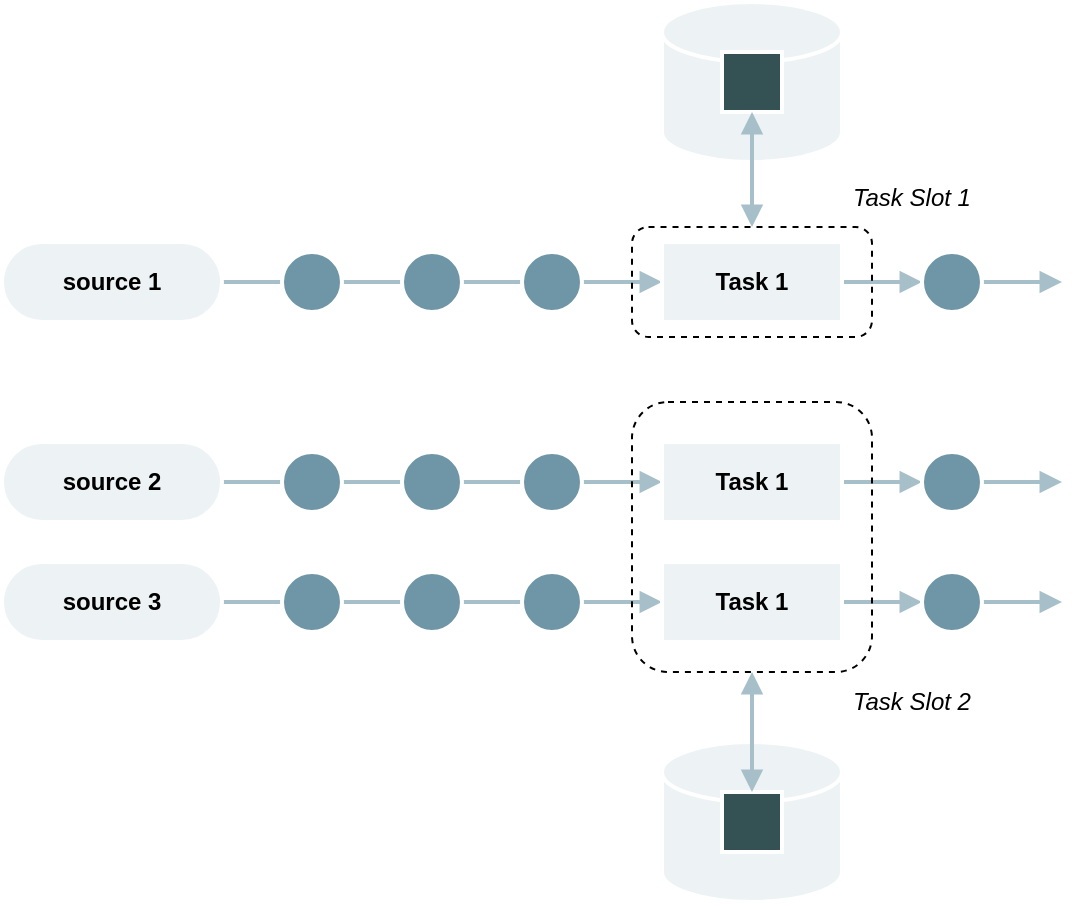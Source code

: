 <mxfile>
    <diagram id="Vcby-pPesS-RJyGnUZok" name="第 1 页">
        <mxGraphModel dx="1252" dy="719" grid="1" gridSize="10" guides="1" tooltips="1" connect="1" arrows="1" fold="1" page="1" pageScale="1" pageWidth="1654" pageHeight="2336" math="0" shadow="0">
            <root>
                <mxCell id="0"/>
                <mxCell id="1" parent="0"/>
                <mxCell id="71" style="edgeStyle=orthogonalEdgeStyle;rounded=1;orthogonalLoop=1;jettySize=auto;html=1;entryX=0;entryY=0.5;entryDx=0;entryDy=0;strokeColor=#A7BFC9;strokeWidth=2;endArrow=block;endFill=1;" edge="1" parent="1" source="64" target="67">
                    <mxGeometry relative="1" as="geometry"/>
                </mxCell>
                <mxCell id="64" value="source 1" style="rounded=1;whiteSpace=wrap;html=1;arcSize=50;fillColor=#EDF2F4;strokeColor=#FFFFFF;strokeWidth=2;fontStyle=1" vertex="1" parent="1">
                    <mxGeometry x="80" y="140" width="110" height="40" as="geometry"/>
                </mxCell>
                <mxCell id="66" value="" style="ellipse;whiteSpace=wrap;html=1;aspect=fixed;fillColor=#6E96A6;strokeColor=#FFFFFF;strokeWidth=2;" vertex="1" parent="1">
                    <mxGeometry x="220" y="145" width="30" height="30" as="geometry"/>
                </mxCell>
                <mxCell id="72" style="edgeStyle=orthogonalEdgeStyle;rounded=1;orthogonalLoop=1;jettySize=auto;html=1;entryX=0;entryY=0.5;entryDx=0;entryDy=0;strokeColor=#A7BFC9;strokeWidth=2;endArrow=block;endFill=1;" edge="1" parent="1" source="67" target="70">
                    <mxGeometry relative="1" as="geometry"/>
                </mxCell>
                <mxCell id="67" value="Task 1" style="rounded=0;whiteSpace=wrap;html=1;fillColor=#EDF2F4;strokeColor=#FFFFFF;strokeWidth=2;fontStyle=1" vertex="1" parent="1">
                    <mxGeometry x="410" y="140" width="90" height="40" as="geometry"/>
                </mxCell>
                <mxCell id="68" value="" style="ellipse;whiteSpace=wrap;html=1;aspect=fixed;fillColor=#6E96A6;strokeColor=#FFFFFF;strokeWidth=2;" vertex="1" parent="1">
                    <mxGeometry x="280" y="145" width="30" height="30" as="geometry"/>
                </mxCell>
                <mxCell id="69" value="" style="ellipse;whiteSpace=wrap;html=1;aspect=fixed;fillColor=#6E96A6;strokeColor=#FFFFFF;strokeWidth=2;" vertex="1" parent="1">
                    <mxGeometry x="340" y="145" width="30" height="30" as="geometry"/>
                </mxCell>
                <mxCell id="73" style="edgeStyle=orthogonalEdgeStyle;rounded=1;orthogonalLoop=1;jettySize=auto;html=1;strokeColor=#A7BFC9;strokeWidth=2;endArrow=block;endFill=1;" edge="1" parent="1" source="70">
                    <mxGeometry relative="1" as="geometry">
                        <mxPoint x="610" y="160" as="targetPoint"/>
                    </mxGeometry>
                </mxCell>
                <mxCell id="70" value="" style="ellipse;whiteSpace=wrap;html=1;aspect=fixed;fillColor=#6E96A6;strokeColor=#FFFFFF;strokeWidth=2;" vertex="1" parent="1">
                    <mxGeometry x="540" y="145" width="30" height="30" as="geometry"/>
                </mxCell>
                <mxCell id="83" style="edgeStyle=orthogonalEdgeStyle;rounded=1;orthogonalLoop=1;jettySize=auto;html=1;entryX=0;entryY=0.5;entryDx=0;entryDy=0;strokeColor=#A7BFC9;strokeWidth=2;endArrow=block;endFill=1;" edge="1" parent="1" source="84" target="87">
                    <mxGeometry relative="1" as="geometry"/>
                </mxCell>
                <mxCell id="84" value="source 2" style="rounded=1;whiteSpace=wrap;html=1;arcSize=50;fillColor=#EDF2F4;strokeColor=#FFFFFF;strokeWidth=2;fontStyle=1" vertex="1" parent="1">
                    <mxGeometry x="80" y="240" width="110" height="40" as="geometry"/>
                </mxCell>
                <mxCell id="85" value="" style="ellipse;whiteSpace=wrap;html=1;aspect=fixed;fillColor=#6E96A6;strokeColor=#FFFFFF;strokeWidth=2;" vertex="1" parent="1">
                    <mxGeometry x="220" y="245" width="30" height="30" as="geometry"/>
                </mxCell>
                <mxCell id="86" style="edgeStyle=orthogonalEdgeStyle;rounded=1;orthogonalLoop=1;jettySize=auto;html=1;entryX=0;entryY=0.5;entryDx=0;entryDy=0;strokeColor=#A7BFC9;strokeWidth=2;endArrow=block;endFill=1;" edge="1" parent="1" source="87" target="91">
                    <mxGeometry relative="1" as="geometry"/>
                </mxCell>
                <mxCell id="87" value="&lt;span&gt;Task 1&lt;/span&gt;" style="rounded=0;whiteSpace=wrap;html=1;fillColor=#EDF2F4;strokeColor=#FFFFFF;strokeWidth=2;fontStyle=1" vertex="1" parent="1">
                    <mxGeometry x="410" y="240" width="90" height="40" as="geometry"/>
                </mxCell>
                <mxCell id="88" value="" style="ellipse;whiteSpace=wrap;html=1;aspect=fixed;fillColor=#6E96A6;strokeColor=#FFFFFF;strokeWidth=2;" vertex="1" parent="1">
                    <mxGeometry x="280" y="245" width="30" height="30" as="geometry"/>
                </mxCell>
                <mxCell id="89" value="" style="ellipse;whiteSpace=wrap;html=1;aspect=fixed;fillColor=#6E96A6;strokeColor=#FFFFFF;strokeWidth=2;" vertex="1" parent="1">
                    <mxGeometry x="340" y="245" width="30" height="30" as="geometry"/>
                </mxCell>
                <mxCell id="90" style="edgeStyle=orthogonalEdgeStyle;rounded=1;orthogonalLoop=1;jettySize=auto;html=1;strokeColor=#A7BFC9;strokeWidth=2;endArrow=block;endFill=1;" edge="1" parent="1" source="91">
                    <mxGeometry relative="1" as="geometry">
                        <mxPoint x="610" y="260" as="targetPoint"/>
                    </mxGeometry>
                </mxCell>
                <mxCell id="91" value="" style="ellipse;whiteSpace=wrap;html=1;aspect=fixed;fillColor=#6E96A6;strokeColor=#FFFFFF;strokeWidth=2;" vertex="1" parent="1">
                    <mxGeometry x="540" y="245" width="30" height="30" as="geometry"/>
                </mxCell>
                <mxCell id="92" value="" style="shape=cylinder3;whiteSpace=wrap;html=1;boundedLbl=1;backgroundOutline=1;size=15;fillColor=#EDF2F4;strokeColor=#FFFFFF;strokeWidth=2;" vertex="1" parent="1">
                    <mxGeometry x="410" y="20" width="90" height="80" as="geometry"/>
                </mxCell>
                <mxCell id="93" value="" style="whiteSpace=wrap;html=1;aspect=fixed;fillColor=#345253;strokeColor=#FFFFFF;strokeWidth=2;" vertex="1" parent="1">
                    <mxGeometry x="440" y="45" width="30" height="30" as="geometry"/>
                </mxCell>
                <mxCell id="94" value="" style="shape=cylinder3;whiteSpace=wrap;html=1;boundedLbl=1;backgroundOutline=1;size=15;fillColor=#EDF2F4;strokeColor=#FFFFFF;strokeWidth=2;" vertex="1" parent="1">
                    <mxGeometry x="410" y="390" width="90" height="80" as="geometry"/>
                </mxCell>
                <mxCell id="95" value="" style="whiteSpace=wrap;html=1;aspect=fixed;fillColor=#345253;strokeColor=#FFFFFF;strokeWidth=2;" vertex="1" parent="1">
                    <mxGeometry x="440" y="415" width="30" height="30" as="geometry"/>
                </mxCell>
                <mxCell id="98" style="edgeStyle=orthogonalEdgeStyle;rounded=1;orthogonalLoop=1;jettySize=auto;html=1;entryX=0;entryY=0.5;entryDx=0;entryDy=0;strokeColor=#A7BFC9;strokeWidth=2;endArrow=block;endFill=1;" edge="1" parent="1" source="99" target="102">
                    <mxGeometry relative="1" as="geometry"/>
                </mxCell>
                <mxCell id="99" value="source 3" style="rounded=1;whiteSpace=wrap;html=1;arcSize=50;fillColor=#EDF2F4;strokeColor=#FFFFFF;strokeWidth=2;fontStyle=1" vertex="1" parent="1">
                    <mxGeometry x="80" y="300" width="110" height="40" as="geometry"/>
                </mxCell>
                <mxCell id="100" value="" style="ellipse;whiteSpace=wrap;html=1;aspect=fixed;fillColor=#6E96A6;strokeColor=#FFFFFF;strokeWidth=2;" vertex="1" parent="1">
                    <mxGeometry x="220" y="305" width="30" height="30" as="geometry"/>
                </mxCell>
                <mxCell id="101" style="edgeStyle=orthogonalEdgeStyle;rounded=1;orthogonalLoop=1;jettySize=auto;html=1;entryX=0;entryY=0.5;entryDx=0;entryDy=0;strokeColor=#A7BFC9;strokeWidth=2;endArrow=block;endFill=1;" edge="1" parent="1" source="102" target="106">
                    <mxGeometry relative="1" as="geometry"/>
                </mxCell>
                <mxCell id="102" value="&lt;span&gt;Task 1&lt;/span&gt;" style="rounded=0;whiteSpace=wrap;html=1;fillColor=#EDF2F4;strokeColor=#FFFFFF;strokeWidth=2;fontStyle=1" vertex="1" parent="1">
                    <mxGeometry x="410" y="300" width="90" height="40" as="geometry"/>
                </mxCell>
                <mxCell id="103" value="" style="ellipse;whiteSpace=wrap;html=1;aspect=fixed;fillColor=#6E96A6;strokeColor=#FFFFFF;strokeWidth=2;" vertex="1" parent="1">
                    <mxGeometry x="280" y="305" width="30" height="30" as="geometry"/>
                </mxCell>
                <mxCell id="104" value="" style="ellipse;whiteSpace=wrap;html=1;aspect=fixed;fillColor=#6E96A6;strokeColor=#FFFFFF;strokeWidth=2;" vertex="1" parent="1">
                    <mxGeometry x="340" y="305" width="30" height="30" as="geometry"/>
                </mxCell>
                <mxCell id="105" style="edgeStyle=orthogonalEdgeStyle;rounded=1;orthogonalLoop=1;jettySize=auto;html=1;strokeColor=#A7BFC9;strokeWidth=2;endArrow=block;endFill=1;" edge="1" parent="1" source="106">
                    <mxGeometry relative="1" as="geometry">
                        <mxPoint x="610" y="320" as="targetPoint"/>
                    </mxGeometry>
                </mxCell>
                <mxCell id="106" value="" style="ellipse;whiteSpace=wrap;html=1;aspect=fixed;fillColor=#6E96A6;strokeColor=#FFFFFF;strokeWidth=2;" vertex="1" parent="1">
                    <mxGeometry x="540" y="305" width="30" height="30" as="geometry"/>
                </mxCell>
                <mxCell id="110" style="edgeStyle=orthogonalEdgeStyle;rounded=1;orthogonalLoop=1;jettySize=auto;html=1;entryX=0.5;entryY=0;entryDx=0;entryDy=0;startArrow=block;startFill=1;endArrow=block;endFill=1;strokeColor=#A7BFC9;strokeWidth=2;" edge="1" parent="1" source="107" target="95">
                    <mxGeometry relative="1" as="geometry"/>
                </mxCell>
                <mxCell id="107" value="" style="rounded=1;whiteSpace=wrap;html=1;strokeWidth=1;fillColor=none;dashed=1;" vertex="1" parent="1">
                    <mxGeometry x="395" y="220" width="120" height="135" as="geometry"/>
                </mxCell>
                <mxCell id="109" style="edgeStyle=orthogonalEdgeStyle;rounded=1;orthogonalLoop=1;jettySize=auto;html=1;startArrow=block;startFill=1;endArrow=block;endFill=1;strokeColor=#A7BFC9;strokeWidth=2;" edge="1" parent="1" source="108" target="93">
                    <mxGeometry relative="1" as="geometry"/>
                </mxCell>
                <mxCell id="108" value="" style="rounded=1;whiteSpace=wrap;html=1;strokeWidth=1;fillColor=none;dashed=1;" vertex="1" parent="1">
                    <mxGeometry x="395" y="132.5" width="120" height="55" as="geometry"/>
                </mxCell>
                <mxCell id="111" value="Task Slot 1" style="text;html=1;strokeColor=none;fillColor=none;align=center;verticalAlign=middle;whiteSpace=wrap;rounded=0;dashed=1;fontStyle=2" vertex="1" parent="1">
                    <mxGeometry x="500" y="108" width="70" height="20" as="geometry"/>
                </mxCell>
                <mxCell id="112" value="Task Slot 2" style="text;html=1;strokeColor=none;fillColor=none;align=center;verticalAlign=middle;whiteSpace=wrap;rounded=0;dashed=1;fontStyle=2" vertex="1" parent="1">
                    <mxGeometry x="500" y="360" width="70" height="20" as="geometry"/>
                </mxCell>
            </root>
        </mxGraphModel>
    </diagram>
</mxfile>